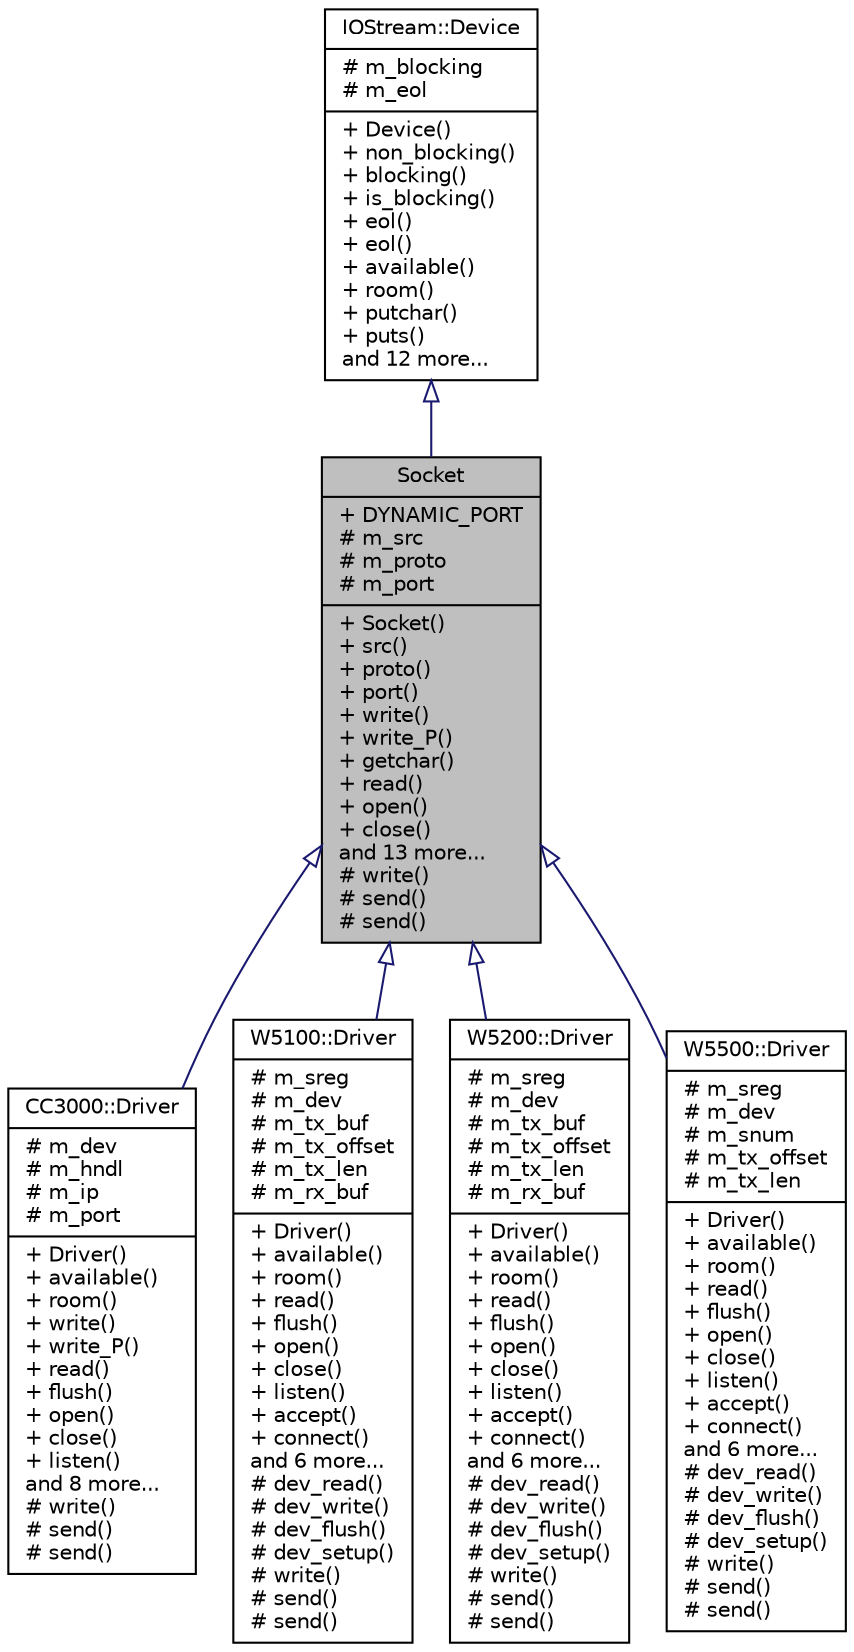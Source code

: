 digraph "Socket"
{
  edge [fontname="Helvetica",fontsize="10",labelfontname="Helvetica",labelfontsize="10"];
  node [fontname="Helvetica",fontsize="10",shape=record];
  Node1 [label="{Socket\n|+ DYNAMIC_PORT\l# m_src\l# m_proto\l# m_port\l|+ Socket()\l+ src()\l+ proto()\l+ port()\l+ write()\l+ write_P()\l+ getchar()\l+ read()\l+ open()\l+ close()\land 13 more...\l# write()\l# send()\l# send()\l}",height=0.2,width=0.4,color="black", fillcolor="grey75", style="filled", fontcolor="black"];
  Node2 -> Node1 [dir="back",color="midnightblue",fontsize="10",style="solid",arrowtail="onormal",fontname="Helvetica"];
  Node2 [label="{IOStream::Device\n|# m_blocking\l# m_eol\l|+ Device()\l+ non_blocking()\l+ blocking()\l+ is_blocking()\l+ eol()\l+ eol()\l+ available()\l+ room()\l+ putchar()\l+ puts()\land 12 more...\l}",height=0.2,width=0.4,color="black", fillcolor="white", style="filled",URL="$d5/d57/classIOStream_1_1Device.html"];
  Node1 -> Node3 [dir="back",color="midnightblue",fontsize="10",style="solid",arrowtail="onormal",fontname="Helvetica"];
  Node3 [label="{CC3000::Driver\n|# m_dev\l# m_hndl\l# m_ip\l# m_port\l|+ Driver()\l+ available()\l+ room()\l+ write()\l+ write_P()\l+ read()\l+ flush()\l+ open()\l+ close()\l+ listen()\land 8 more...\l# write()\l# send()\l# send()\l}",height=0.2,width=0.4,color="black", fillcolor="white", style="filled",URL="$df/db5/classCC3000_1_1Driver.html"];
  Node1 -> Node4 [dir="back",color="midnightblue",fontsize="10",style="solid",arrowtail="onormal",fontname="Helvetica"];
  Node4 [label="{W5100::Driver\n|# m_sreg\l# m_dev\l# m_tx_buf\l# m_tx_offset\l# m_tx_len\l# m_rx_buf\l|+ Driver()\l+ available()\l+ room()\l+ read()\l+ flush()\l+ open()\l+ close()\l+ listen()\l+ accept()\l+ connect()\land 6 more...\l# dev_read()\l# dev_write()\l# dev_flush()\l# dev_setup()\l# write()\l# send()\l# send()\l}",height=0.2,width=0.4,color="black", fillcolor="white", style="filled",URL="$de/de1/classW5100_1_1Driver.html"];
  Node1 -> Node5 [dir="back",color="midnightblue",fontsize="10",style="solid",arrowtail="onormal",fontname="Helvetica"];
  Node5 [label="{W5200::Driver\n|# m_sreg\l# m_dev\l# m_tx_buf\l# m_tx_offset\l# m_tx_len\l# m_rx_buf\l|+ Driver()\l+ available()\l+ room()\l+ read()\l+ flush()\l+ open()\l+ close()\l+ listen()\l+ accept()\l+ connect()\land 6 more...\l# dev_read()\l# dev_write()\l# dev_flush()\l# dev_setup()\l# write()\l# send()\l# send()\l}",height=0.2,width=0.4,color="black", fillcolor="white", style="filled",URL="$db/d2a/classW5200_1_1Driver.html"];
  Node1 -> Node6 [dir="back",color="midnightblue",fontsize="10",style="solid",arrowtail="onormal",fontname="Helvetica"];
  Node6 [label="{W5500::Driver\n|# m_sreg\l# m_dev\l# m_snum\l# m_tx_offset\l# m_tx_len\l|+ Driver()\l+ available()\l+ room()\l+ read()\l+ flush()\l+ open()\l+ close()\l+ listen()\l+ accept()\l+ connect()\land 6 more...\l# dev_read()\l# dev_write()\l# dev_flush()\l# dev_setup()\l# write()\l# send()\l# send()\l}",height=0.2,width=0.4,color="black", fillcolor="white", style="filled",URL="$d2/dd3/classW5500_1_1Driver.html"];
}

